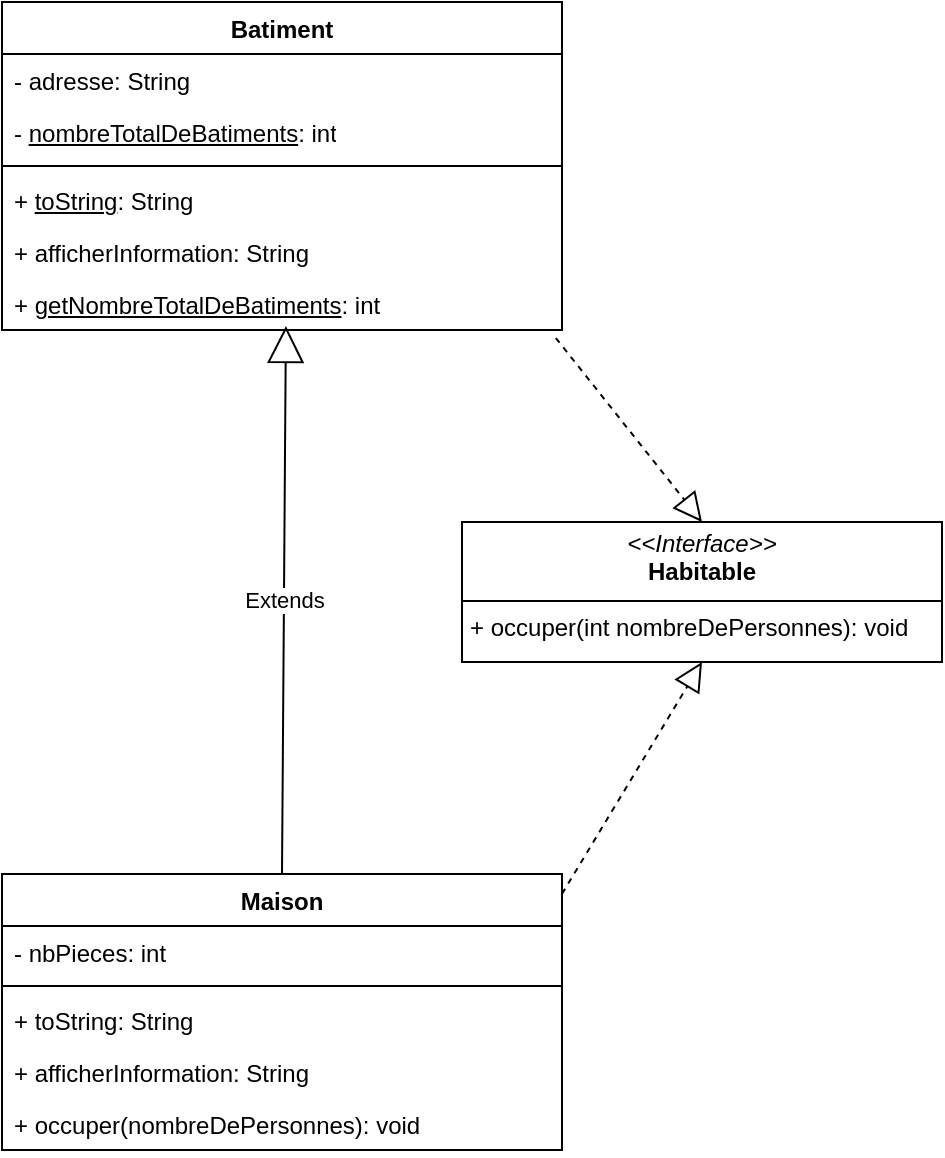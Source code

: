 <mxfile version="24.6.4" type="github">
  <diagram name="Page-1" id="ra_hBdS_ZecJBJkPx0c_">
    <mxGraphModel dx="1212" dy="716" grid="1" gridSize="10" guides="1" tooltips="1" connect="1" arrows="1" fold="1" page="1" pageScale="1" pageWidth="827" pageHeight="1169" math="0" shadow="0">
      <root>
        <mxCell id="0" />
        <mxCell id="1" parent="0" />
        <mxCell id="ifhE9bf-LmGwiWrw6ZAx-5" value="Batiment" style="swimlane;fontStyle=1;align=center;verticalAlign=top;childLayout=stackLayout;horizontal=1;startSize=26;horizontalStack=0;resizeParent=1;resizeParentMax=0;resizeLast=0;collapsible=1;marginBottom=0;whiteSpace=wrap;html=1;" vertex="1" parent="1">
          <mxGeometry x="80" y="80" width="280" height="164" as="geometry" />
        </mxCell>
        <mxCell id="ifhE9bf-LmGwiWrw6ZAx-6" value="- adresse: String" style="text;strokeColor=none;fillColor=none;align=left;verticalAlign=top;spacingLeft=4;spacingRight=4;overflow=hidden;rotatable=0;points=[[0,0.5],[1,0.5]];portConstraint=eastwest;whiteSpace=wrap;html=1;" vertex="1" parent="ifhE9bf-LmGwiWrw6ZAx-5">
          <mxGeometry y="26" width="280" height="26" as="geometry" />
        </mxCell>
        <mxCell id="ifhE9bf-LmGwiWrw6ZAx-16" value="- &lt;u&gt;nombreTotalDeBatiments&lt;/u&gt;: int" style="text;strokeColor=none;fillColor=none;align=left;verticalAlign=top;spacingLeft=4;spacingRight=4;overflow=hidden;rotatable=0;points=[[0,0.5],[1,0.5]];portConstraint=eastwest;whiteSpace=wrap;html=1;" vertex="1" parent="ifhE9bf-LmGwiWrw6ZAx-5">
          <mxGeometry y="52" width="280" height="26" as="geometry" />
        </mxCell>
        <mxCell id="ifhE9bf-LmGwiWrw6ZAx-7" value="" style="line;strokeWidth=1;fillColor=none;align=left;verticalAlign=middle;spacingTop=-1;spacingLeft=3;spacingRight=3;rotatable=0;labelPosition=right;points=[];portConstraint=eastwest;strokeColor=inherit;" vertex="1" parent="ifhE9bf-LmGwiWrw6ZAx-5">
          <mxGeometry y="78" width="280" height="8" as="geometry" />
        </mxCell>
        <mxCell id="ifhE9bf-LmGwiWrw6ZAx-8" value="+ &lt;u&gt;toString&lt;/u&gt;: String" style="text;strokeColor=none;fillColor=none;align=left;verticalAlign=top;spacingLeft=4;spacingRight=4;overflow=hidden;rotatable=0;points=[[0,0.5],[1,0.5]];portConstraint=eastwest;whiteSpace=wrap;html=1;" vertex="1" parent="ifhE9bf-LmGwiWrw6ZAx-5">
          <mxGeometry y="86" width="280" height="26" as="geometry" />
        </mxCell>
        <mxCell id="ifhE9bf-LmGwiWrw6ZAx-15" value="+ afficherInformation: String" style="text;strokeColor=none;fillColor=none;align=left;verticalAlign=top;spacingLeft=4;spacingRight=4;overflow=hidden;rotatable=0;points=[[0,0.5],[1,0.5]];portConstraint=eastwest;whiteSpace=wrap;html=1;" vertex="1" parent="ifhE9bf-LmGwiWrw6ZAx-5">
          <mxGeometry y="112" width="280" height="26" as="geometry" />
        </mxCell>
        <mxCell id="ifhE9bf-LmGwiWrw6ZAx-17" value="+ &lt;u&gt;getNombreTotalDeBatiments&lt;/u&gt;: int" style="text;strokeColor=none;fillColor=none;align=left;verticalAlign=top;spacingLeft=4;spacingRight=4;overflow=hidden;rotatable=0;points=[[0,0.5],[1,0.5]];portConstraint=eastwest;whiteSpace=wrap;html=1;" vertex="1" parent="ifhE9bf-LmGwiWrw6ZAx-5">
          <mxGeometry y="138" width="280" height="26" as="geometry" />
        </mxCell>
        <mxCell id="ifhE9bf-LmGwiWrw6ZAx-13" value="&lt;p style=&quot;margin:0px;margin-top:4px;text-align:center;&quot;&gt;&lt;i&gt;&amp;lt;&amp;lt;Interface&amp;gt;&amp;gt;&lt;/i&gt;&lt;br&gt;&lt;b&gt;Habitable&lt;/b&gt;&lt;/p&gt;&lt;hr size=&quot;1&quot; style=&quot;border-style:solid;&quot;&gt;&lt;p style=&quot;margin:0px;margin-left:4px;&quot;&gt;&lt;/p&gt;&lt;p style=&quot;margin:0px;margin-left:4px;&quot;&gt;+ occuper(int nombreDePersonnes): void&lt;br&gt;&lt;br&gt;&lt;/p&gt;" style="verticalAlign=top;align=left;overflow=fill;html=1;whiteSpace=wrap;" vertex="1" parent="1">
          <mxGeometry x="310" y="340" width="240" height="70" as="geometry" />
        </mxCell>
        <mxCell id="ifhE9bf-LmGwiWrw6ZAx-18" value="Maison" style="swimlane;fontStyle=1;align=center;verticalAlign=top;childLayout=stackLayout;horizontal=1;startSize=26;horizontalStack=0;resizeParent=1;resizeParentMax=0;resizeLast=0;collapsible=1;marginBottom=0;whiteSpace=wrap;html=1;" vertex="1" parent="1">
          <mxGeometry x="80" y="516" width="280" height="138" as="geometry" />
        </mxCell>
        <mxCell id="ifhE9bf-LmGwiWrw6ZAx-19" value="- nbPieces: int" style="text;strokeColor=none;fillColor=none;align=left;verticalAlign=top;spacingLeft=4;spacingRight=4;overflow=hidden;rotatable=0;points=[[0,0.5],[1,0.5]];portConstraint=eastwest;whiteSpace=wrap;html=1;" vertex="1" parent="ifhE9bf-LmGwiWrw6ZAx-18">
          <mxGeometry y="26" width="280" height="26" as="geometry" />
        </mxCell>
        <mxCell id="ifhE9bf-LmGwiWrw6ZAx-20" value="" style="line;strokeWidth=1;fillColor=none;align=left;verticalAlign=middle;spacingTop=-1;spacingLeft=3;spacingRight=3;rotatable=0;labelPosition=right;points=[];portConstraint=eastwest;strokeColor=inherit;" vertex="1" parent="ifhE9bf-LmGwiWrw6ZAx-18">
          <mxGeometry y="52" width="280" height="8" as="geometry" />
        </mxCell>
        <mxCell id="ifhE9bf-LmGwiWrw6ZAx-21" value="+&amp;nbsp;toString: String" style="text;strokeColor=none;fillColor=none;align=left;verticalAlign=top;spacingLeft=4;spacingRight=4;overflow=hidden;rotatable=0;points=[[0,0.5],[1,0.5]];portConstraint=eastwest;whiteSpace=wrap;html=1;" vertex="1" parent="ifhE9bf-LmGwiWrw6ZAx-18">
          <mxGeometry y="60" width="280" height="26" as="geometry" />
        </mxCell>
        <mxCell id="ifhE9bf-LmGwiWrw6ZAx-22" value="+ afficherInformation: String" style="text;strokeColor=none;fillColor=none;align=left;verticalAlign=top;spacingLeft=4;spacingRight=4;overflow=hidden;rotatable=0;points=[[0,0.5],[1,0.5]];portConstraint=eastwest;whiteSpace=wrap;html=1;" vertex="1" parent="ifhE9bf-LmGwiWrw6ZAx-18">
          <mxGeometry y="86" width="280" height="26" as="geometry" />
        </mxCell>
        <mxCell id="ifhE9bf-LmGwiWrw6ZAx-23" value="+ occuper(nombreDePersonnes): void" style="text;strokeColor=none;fillColor=none;align=left;verticalAlign=top;spacingLeft=4;spacingRight=4;overflow=hidden;rotatable=0;points=[[0,0.5],[1,0.5]];portConstraint=eastwest;whiteSpace=wrap;html=1;" vertex="1" parent="ifhE9bf-LmGwiWrw6ZAx-18">
          <mxGeometry y="112" width="280" height="26" as="geometry" />
        </mxCell>
        <mxCell id="ifhE9bf-LmGwiWrw6ZAx-24" value="Extends" style="endArrow=block;endSize=16;endFill=0;html=1;rounded=0;exitX=0.5;exitY=0;exitDx=0;exitDy=0;entryX=0.507;entryY=0.923;entryDx=0;entryDy=0;entryPerimeter=0;" edge="1" parent="1" source="ifhE9bf-LmGwiWrw6ZAx-18" target="ifhE9bf-LmGwiWrw6ZAx-17">
          <mxGeometry width="160" relative="1" as="geometry">
            <mxPoint x="330" y="370" as="sourcePoint" />
            <mxPoint x="490" y="370" as="targetPoint" />
          </mxGeometry>
        </mxCell>
        <mxCell id="ifhE9bf-LmGwiWrw6ZAx-25" value="" style="endArrow=block;dashed=1;endFill=0;endSize=12;html=1;rounded=0;entryX=0.5;entryY=1;entryDx=0;entryDy=0;exitX=1;exitY=0.072;exitDx=0;exitDy=0;exitPerimeter=0;" edge="1" parent="1" source="ifhE9bf-LmGwiWrw6ZAx-18" target="ifhE9bf-LmGwiWrw6ZAx-13">
          <mxGeometry width="160" relative="1" as="geometry">
            <mxPoint x="360" y="510" as="sourcePoint" />
            <mxPoint x="410" y="450" as="targetPoint" />
          </mxGeometry>
        </mxCell>
        <mxCell id="ifhE9bf-LmGwiWrw6ZAx-27" value="" style="endArrow=block;dashed=1;endFill=0;endSize=12;html=1;rounded=0;entryX=0.5;entryY=0;entryDx=0;entryDy=0;exitX=0.989;exitY=1.154;exitDx=0;exitDy=0;exitPerimeter=0;" edge="1" parent="1" source="ifhE9bf-LmGwiWrw6ZAx-17" target="ifhE9bf-LmGwiWrw6ZAx-13">
          <mxGeometry width="160" relative="1" as="geometry">
            <mxPoint x="330" y="370" as="sourcePoint" />
            <mxPoint x="370" y="340" as="targetPoint" />
          </mxGeometry>
        </mxCell>
      </root>
    </mxGraphModel>
  </diagram>
</mxfile>

